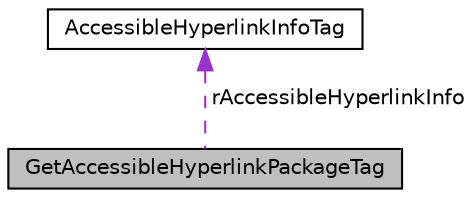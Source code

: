 digraph "GetAccessibleHyperlinkPackageTag"
{
 // LATEX_PDF_SIZE
  edge [fontname="Helvetica",fontsize="10",labelfontname="Helvetica",labelfontsize="10"];
  node [fontname="Helvetica",fontsize="10",shape=record];
  Node1 [label="GetAccessibleHyperlinkPackageTag",height=0.2,width=0.4,color="black", fillcolor="grey75", style="filled", fontcolor="black",tooltip=" "];
  Node2 -> Node1 [dir="back",color="darkorchid3",fontsize="10",style="dashed",label=" rAccessibleHyperlinkInfo" ,fontname="Helvetica"];
  Node2 [label="AccessibleHyperlinkInfoTag",height=0.2,width=0.4,color="black", fillcolor="white", style="filled",URL="$struct_accessible_hyperlink_info_tag.html",tooltip=" "];
}
